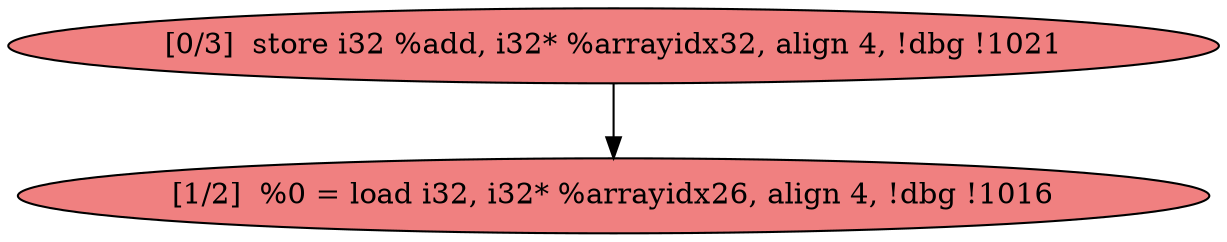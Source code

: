 
digraph G {


node40 [fillcolor=lightcoral,label="[1/2]  %0 = load i32, i32* %arrayidx26, align 4, !dbg !1016",shape=ellipse,style=filled ]
node39 [fillcolor=lightcoral,label="[0/3]  store i32 %add, i32* %arrayidx32, align 4, !dbg !1021",shape=ellipse,style=filled ]

node39->node40 [ ]


}
